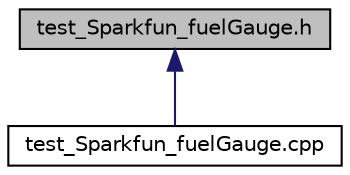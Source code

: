 digraph "test_Sparkfun_fuelGauge.h"
{
 // INTERACTIVE_SVG=YES
  edge [fontname="Helvetica",fontsize="10",labelfontname="Helvetica",labelfontsize="10"];
  node [fontname="Helvetica",fontsize="10",shape=record];
  Node1 [label="test_Sparkfun_fuelGauge.h",height=0.2,width=0.4,color="black", fillcolor="grey75", style="filled" fontcolor="black"];
  Node1 -> Node2 [dir="back",color="midnightblue",fontsize="10",style="solid",fontname="Helvetica"];
  Node2 [label="test_Sparkfun_fuelGauge.cpp",height=0.2,width=0.4,color="black", fillcolor="white", style="filled",URL="$test___sparkfun__fuel_gauge_8cpp.html"];
}
